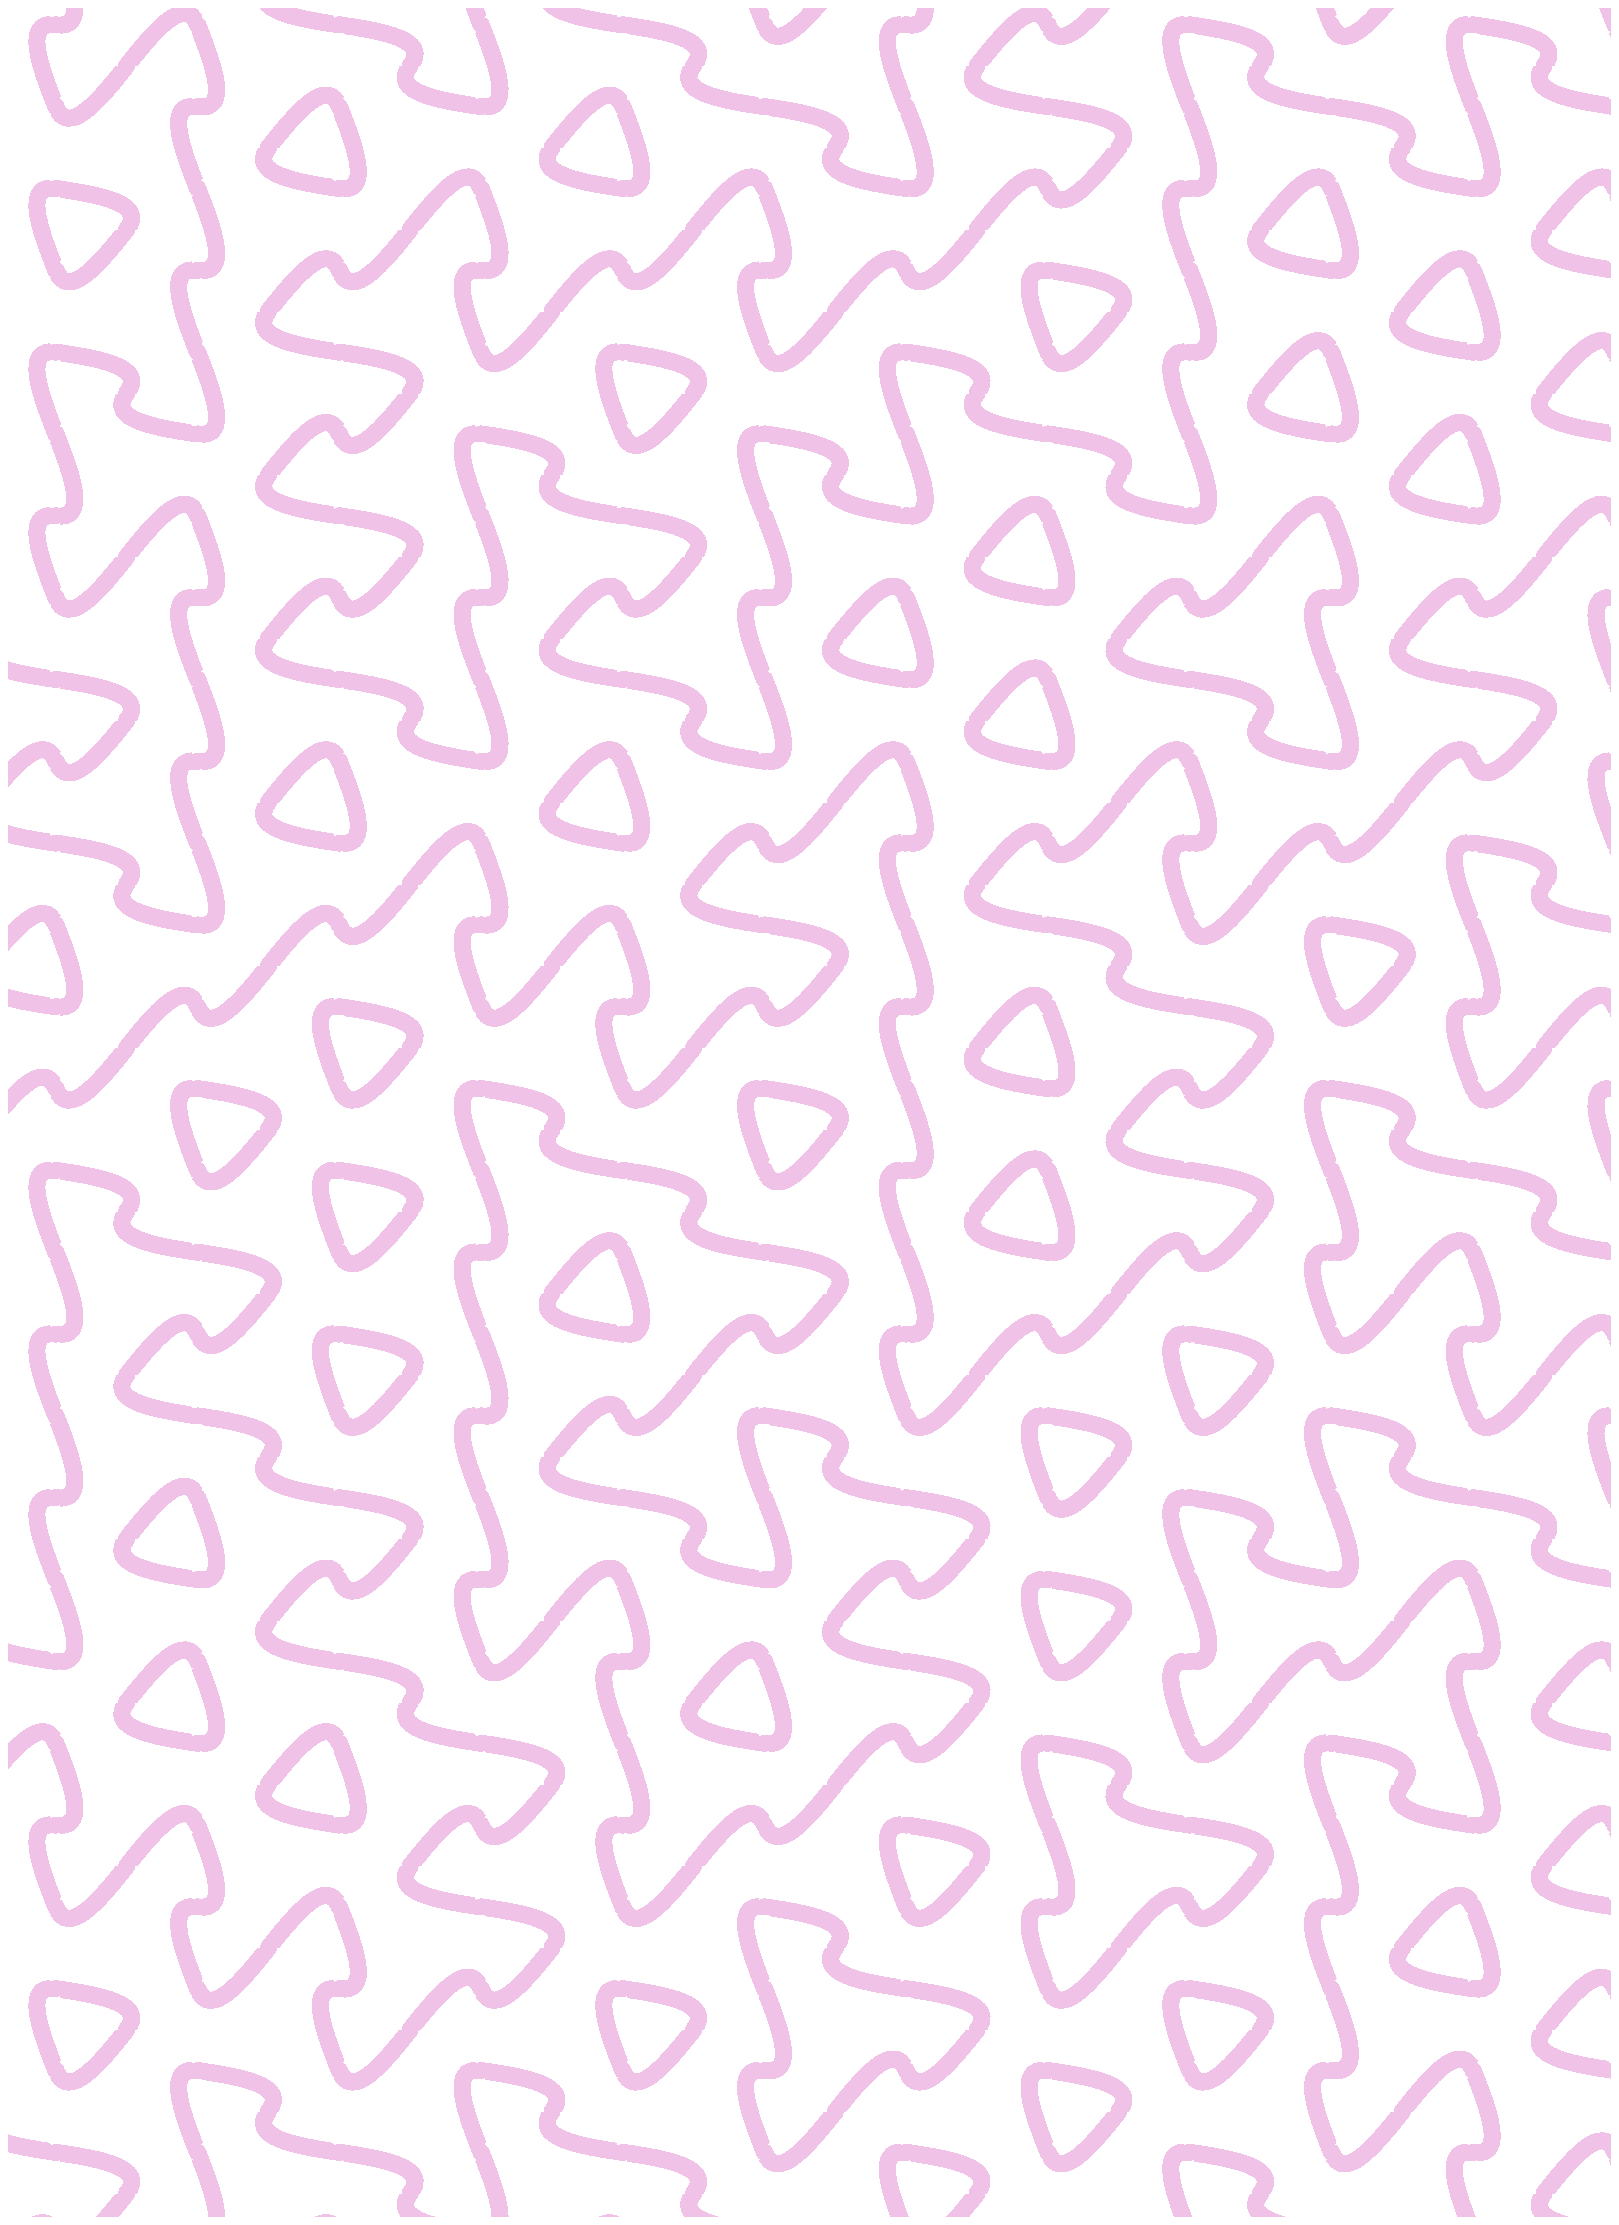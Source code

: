 % hap.mp
% L. Nobre G.
% IYP (2005)

numeric HalfSideLength;
numeric ThicknesFactor, BorderThFactor;

HalfSideLength = 6mm;
ThicknesFactor = 0.5;
BorderThFactor = 1.85;        % Borders over TraceThickness

def PickInteger( expr MaxNum ) = floor( uniformdeviate( MaxNum+1 ) ) enddef; 

def PickColor =
  begingroup
    numeric c[], i, min, max, ref;
    ref = 0.76;
    for i=1 upto 3:
      c[i] = uniformdeviate(1);
    endfor;
    min = c1;
    max = c1;
    for i=2 upto 3:
      if c[i] < min: min := c[i]; fi;
      if c[i] > max: max := c[i]; fi;
    endfor;
    for i=1 upto 3:
      c[i] := ref+(0.94-ref)*(c[i]-min)/(max-min);
    endfor;
    ( ( c1 , c2, c3 ) )
  endgroup
enddef;

vardef LocateIndex[] =
  dotlabel.urt( str @, z@ )
enddef;

beginfig(1);
  numeric tracethickness, i, j, hexconst, angaux, cou, nupersi;
  numeric ThisInd, ThatInd, dist[], ang[];
  color TheColor;
  pen tracepen, bordepen;
  path hexpath, ActualPath, FinalCut;
  pair corn[], nco, aco, vec, Dir[], urCorner, ulCorner, llCorner, lrCorner;
  boolean Filled[];
  picture Tile[];
  hexconst = sqrt(3)/2;
  nupersi = PickInteger( 2 );
  tracethickness = ThicknesFactor*
                   (0.5+uniformdeviate(0.5))*
                   HalfSideLength/(nupersi+1);
  TheColor = PickColor;
  tracepen = pencircle scaled tracethickness;
  bordepen = tracepen scaled BorderThFactor;
  for i=0 upto 6:
      corn[i] = 2*HalfSideLength*dir(i*60);
  endfor;
  hexpath = corn0--corn1--corn2--corn3--corn4--corn5--cycle;
  dist0 = 0;
  ang0 = 40+uniformdeviate( 100 );
  for i=1 upto nupersi:
    dist[i] = dist[i-1]+(0.7+uniformdeviate(0.45))*HalfSideLength/(nupersi+1);
    angaux := 40+20*i/nupersi;
    ang[i] = angaux + uniformdeviate( 180-2*angaux );
  endfor;
  for i=0 upto 5:
    aco := corn[i];
    nco := corn[1+i];
    vec := nco-aco;
    z[i] = aco+0.5*vec;
    Dir[i] = dir(angle(vec)+ang0);
    Filled[i] = false;
  endfor;
  cou = 5;
  for i=0 upto 5:
    aco := corn[i];
    nco := corn[i+1];
    vec := unitvector(nco-aco);
    for j=1 upto nupersi:
      cou := incr( cou );
      z[cou] = 0.5[aco,nco]+dist[j]*vec;
      Dir[cou] = dir(angle(vec)+ang[j]);
      Filled[cou] = false;
      cou := incr( cou );
      z[cou] = 0.5[aco,nco]-dist[j]*vec;
      Dir[cou] = dir(angle(vec)+ang[j]);
      Filled[cou] = false;
    endfor;
  endfor;
%  for i=0 upto cou:
%    LocateIndex[i];
%  endfor;
  for i=1 step 2 until cou:    
    forever:
      ThisInd := PickInteger( cou );
      exitunless Filled[ThisInd];
    endfor;
    Filled[ThisInd] := true;
    forever:
      ThatInd := PickInteger( cou );
      exitunless Filled[ThatInd];
    endfor;
    Filled[ThatInd] := true;
    ActualPath := z[ThisInd]{Dir[ThisInd]}
      ...z[ThatInd]{-Dir[ThatInd]};
    draw ActualPath withcolor background withpen bordepen;
    draw ActualPath withcolor TheColor withpen tracepen;
  endfor;
  clip currentpicture to hexpath;
  urCorner = ( 8.13in, 11.533in );
  llCorner = ( 0.118in, 35.5bp );
  ulCorner = ( xpart llCorner, ypart urCorner );
  lrCorner = ( xpart urCorner, ypart llCorner );
  FinalCut = urCorner--ulCorner--llCorner--lrCorner--cycle;
  for i=0 upto 5:
    Tile[i] = currentpicture rotated (i*60);
  endfor;
  currentpicture := nullpicture;
  numeric j, horizo, vertic, vertigo;
  horizo = ( xpart urCorner ) + 2HalfSideLength; 
  vertic = ( ypart urCorner ) + 2HalfSideLength;
  vertigo = 0.5*horizo;
  pair paird, pairv;
  pairv = up*4*HalfSideLength*hexconst;
  paird = dir(30)*4*HalfSideLength*hexconst;
  numeric numd, numv;
  numv = (vertic+2*vertigo)/(4*HalfSideLength*hexconst);
  numd = horizo/(3*HalfSideLength);
  for i = 0 upto numd:
    for j = 0 upto numv:
      draw Tile[PickInteger( 5 )] shifted ( (0,-vertigo) + i*paird + j*pairv );
    endfor;
  endfor;
  clip currentpicture to FinalCut;
endfig;

end.
